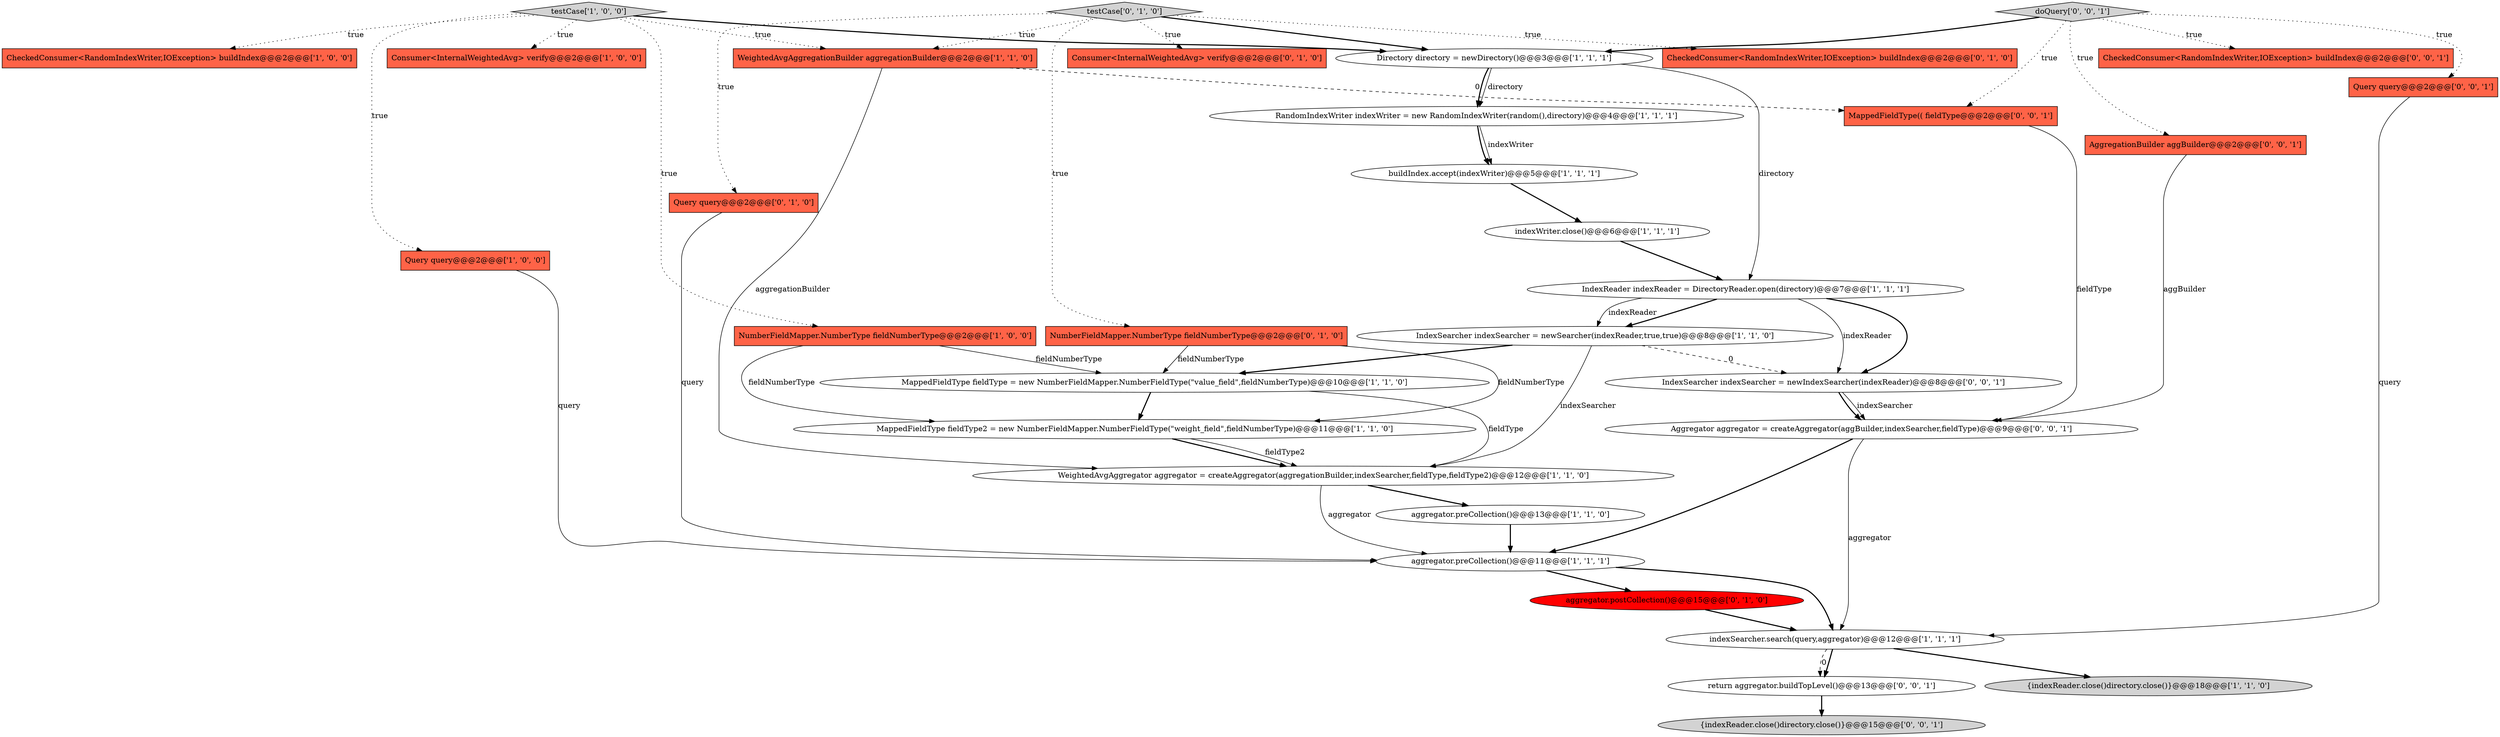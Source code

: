 digraph {
14 [style = filled, label = "CheckedConsumer<RandomIndexWriter,IOException> buildIndex@@@2@@@['1', '0', '0']", fillcolor = tomato, shape = box image = "AAA0AAABBB1BBB"];
19 [style = filled, label = "testCase['0', '1', '0']", fillcolor = lightgray, shape = diamond image = "AAA0AAABBB2BBB"];
3 [style = filled, label = "indexSearcher.search(query,aggregator)@@@12@@@['1', '1', '1']", fillcolor = white, shape = ellipse image = "AAA0AAABBB1BBB"];
29 [style = filled, label = "IndexSearcher indexSearcher = newIndexSearcher(indexReader)@@@8@@@['0', '0', '1']", fillcolor = white, shape = ellipse image = "AAA0AAABBB3BBB"];
12 [style = filled, label = "Directory directory = newDirectory()@@@3@@@['1', '1', '1']", fillcolor = white, shape = ellipse image = "AAA0AAABBB1BBB"];
2 [style = filled, label = "MappedFieldType fieldType2 = new NumberFieldMapper.NumberFieldType(\"weight_field\",fieldNumberType)@@@11@@@['1', '1', '0']", fillcolor = white, shape = ellipse image = "AAA0AAABBB1BBB"];
11 [style = filled, label = "RandomIndexWriter indexWriter = new RandomIndexWriter(random(),directory)@@@4@@@['1', '1', '1']", fillcolor = white, shape = ellipse image = "AAA0AAABBB1BBB"];
24 [style = filled, label = "aggregator.postCollection()@@@15@@@['0', '1', '0']", fillcolor = red, shape = ellipse image = "AAA1AAABBB2BBB"];
5 [style = filled, label = "testCase['1', '0', '0']", fillcolor = lightgray, shape = diamond image = "AAA0AAABBB1BBB"];
1 [style = filled, label = "aggregator.preCollection()@@@13@@@['1', '1', '0']", fillcolor = white, shape = ellipse image = "AAA0AAABBB1BBB"];
9 [style = filled, label = "buildIndex.accept(indexWriter)@@@5@@@['1', '1', '1']", fillcolor = white, shape = ellipse image = "AAA0AAABBB1BBB"];
20 [style = filled, label = "NumberFieldMapper.NumberType fieldNumberType@@@2@@@['0', '1', '0']", fillcolor = tomato, shape = box image = "AAA0AAABBB2BBB"];
28 [style = filled, label = "Query query@@@2@@@['0', '0', '1']", fillcolor = tomato, shape = box image = "AAA0AAABBB3BBB"];
30 [style = filled, label = "doQuery['0', '0', '1']", fillcolor = lightgray, shape = diamond image = "AAA0AAABBB3BBB"];
25 [style = filled, label = "return aggregator.buildTopLevel()@@@13@@@['0', '0', '1']", fillcolor = white, shape = ellipse image = "AAA0AAABBB3BBB"];
33 [style = filled, label = "{indexReader.close()directory.close()}@@@15@@@['0', '0', '1']", fillcolor = lightgray, shape = ellipse image = "AAA0AAABBB3BBB"];
22 [style = filled, label = "Consumer<InternalWeightedAvg> verify@@@2@@@['0', '1', '0']", fillcolor = tomato, shape = box image = "AAA0AAABBB2BBB"];
8 [style = filled, label = "Query query@@@2@@@['1', '0', '0']", fillcolor = tomato, shape = box image = "AAA0AAABBB1BBB"];
4 [style = filled, label = "MappedFieldType fieldType = new NumberFieldMapper.NumberFieldType(\"value_field\",fieldNumberType)@@@10@@@['1', '1', '0']", fillcolor = white, shape = ellipse image = "AAA0AAABBB1BBB"];
13 [style = filled, label = "Consumer<InternalWeightedAvg> verify@@@2@@@['1', '0', '0']", fillcolor = tomato, shape = box image = "AAA0AAABBB1BBB"];
17 [style = filled, label = "indexWriter.close()@@@6@@@['1', '1', '1']", fillcolor = white, shape = ellipse image = "AAA0AAABBB1BBB"];
0 [style = filled, label = "IndexReader indexReader = DirectoryReader.open(directory)@@@7@@@['1', '1', '1']", fillcolor = white, shape = ellipse image = "AAA0AAABBB1BBB"];
18 [style = filled, label = "WeightedAvgAggregationBuilder aggregationBuilder@@@2@@@['1', '1', '0']", fillcolor = tomato, shape = box image = "AAA0AAABBB1BBB"];
26 [style = filled, label = "CheckedConsumer<RandomIndexWriter,IOException> buildIndex@@@2@@@['0', '0', '1']", fillcolor = tomato, shape = box image = "AAA0AAABBB3BBB"];
27 [style = filled, label = "Aggregator aggregator = createAggregator(aggBuilder,indexSearcher,fieldType)@@@9@@@['0', '0', '1']", fillcolor = white, shape = ellipse image = "AAA0AAABBB3BBB"];
16 [style = filled, label = "{indexReader.close()directory.close()}@@@18@@@['1', '1', '0']", fillcolor = lightgray, shape = ellipse image = "AAA0AAABBB1BBB"];
6 [style = filled, label = "WeightedAvgAggregator aggregator = createAggregator(aggregationBuilder,indexSearcher,fieldType,fieldType2)@@@12@@@['1', '1', '0']", fillcolor = white, shape = ellipse image = "AAA0AAABBB1BBB"];
31 [style = filled, label = "AggregationBuilder aggBuilder@@@2@@@['0', '0', '1']", fillcolor = tomato, shape = box image = "AAA0AAABBB3BBB"];
21 [style = filled, label = "CheckedConsumer<RandomIndexWriter,IOException> buildIndex@@@2@@@['0', '1', '0']", fillcolor = tomato, shape = box image = "AAA0AAABBB2BBB"];
7 [style = filled, label = "aggregator.preCollection()@@@11@@@['1', '1', '1']", fillcolor = white, shape = ellipse image = "AAA0AAABBB1BBB"];
15 [style = filled, label = "NumberFieldMapper.NumberType fieldNumberType@@@2@@@['1', '0', '0']", fillcolor = tomato, shape = box image = "AAA0AAABBB1BBB"];
10 [style = filled, label = "IndexSearcher indexSearcher = newSearcher(indexReader,true,true)@@@8@@@['1', '1', '0']", fillcolor = white, shape = ellipse image = "AAA0AAABBB1BBB"];
32 [style = filled, label = "MappedFieldType(( fieldType@@@2@@@['0', '0', '1']", fillcolor = tomato, shape = box image = "AAA0AAABBB3BBB"];
23 [style = filled, label = "Query query@@@2@@@['0', '1', '0']", fillcolor = tomato, shape = box image = "AAA0AAABBB2BBB"];
5->14 [style = dotted, label="true"];
28->3 [style = solid, label="query"];
25->33 [style = bold, label=""];
5->18 [style = dotted, label="true"];
19->12 [style = bold, label=""];
20->2 [style = solid, label="fieldNumberType"];
2->6 [style = bold, label=""];
3->25 [style = bold, label=""];
29->27 [style = solid, label="indexSearcher"];
19->20 [style = dotted, label="true"];
15->4 [style = solid, label="fieldNumberType"];
12->11 [style = bold, label=""];
12->11 [style = solid, label="directory"];
19->18 [style = dotted, label="true"];
19->23 [style = dotted, label="true"];
32->27 [style = solid, label="fieldType"];
9->17 [style = bold, label=""];
4->6 [style = solid, label="fieldType"];
15->2 [style = solid, label="fieldNumberType"];
0->29 [style = bold, label=""];
4->2 [style = bold, label=""];
20->4 [style = solid, label="fieldNumberType"];
19->21 [style = dotted, label="true"];
3->16 [style = bold, label=""];
30->26 [style = dotted, label="true"];
10->29 [style = dashed, label="0"];
11->9 [style = bold, label=""];
1->7 [style = bold, label=""];
5->15 [style = dotted, label="true"];
7->3 [style = bold, label=""];
8->7 [style = solid, label="query"];
6->1 [style = bold, label=""];
29->27 [style = bold, label=""];
5->13 [style = dotted, label="true"];
7->24 [style = bold, label=""];
0->10 [style = bold, label=""];
30->12 [style = bold, label=""];
30->31 [style = dotted, label="true"];
17->0 [style = bold, label=""];
0->10 [style = solid, label="indexReader"];
10->6 [style = solid, label="indexSearcher"];
5->12 [style = bold, label=""];
6->7 [style = solid, label="aggregator"];
0->29 [style = solid, label="indexReader"];
27->7 [style = bold, label=""];
19->22 [style = dotted, label="true"];
31->27 [style = solid, label="aggBuilder"];
30->32 [style = dotted, label="true"];
10->4 [style = bold, label=""];
23->7 [style = solid, label="query"];
12->0 [style = solid, label="directory"];
5->8 [style = dotted, label="true"];
30->28 [style = dotted, label="true"];
27->3 [style = solid, label="aggregator"];
24->3 [style = bold, label=""];
11->9 [style = solid, label="indexWriter"];
2->6 [style = solid, label="fieldType2"];
18->6 [style = solid, label="aggregationBuilder"];
18->32 [style = dashed, label="0"];
3->25 [style = dashed, label="0"];
}
